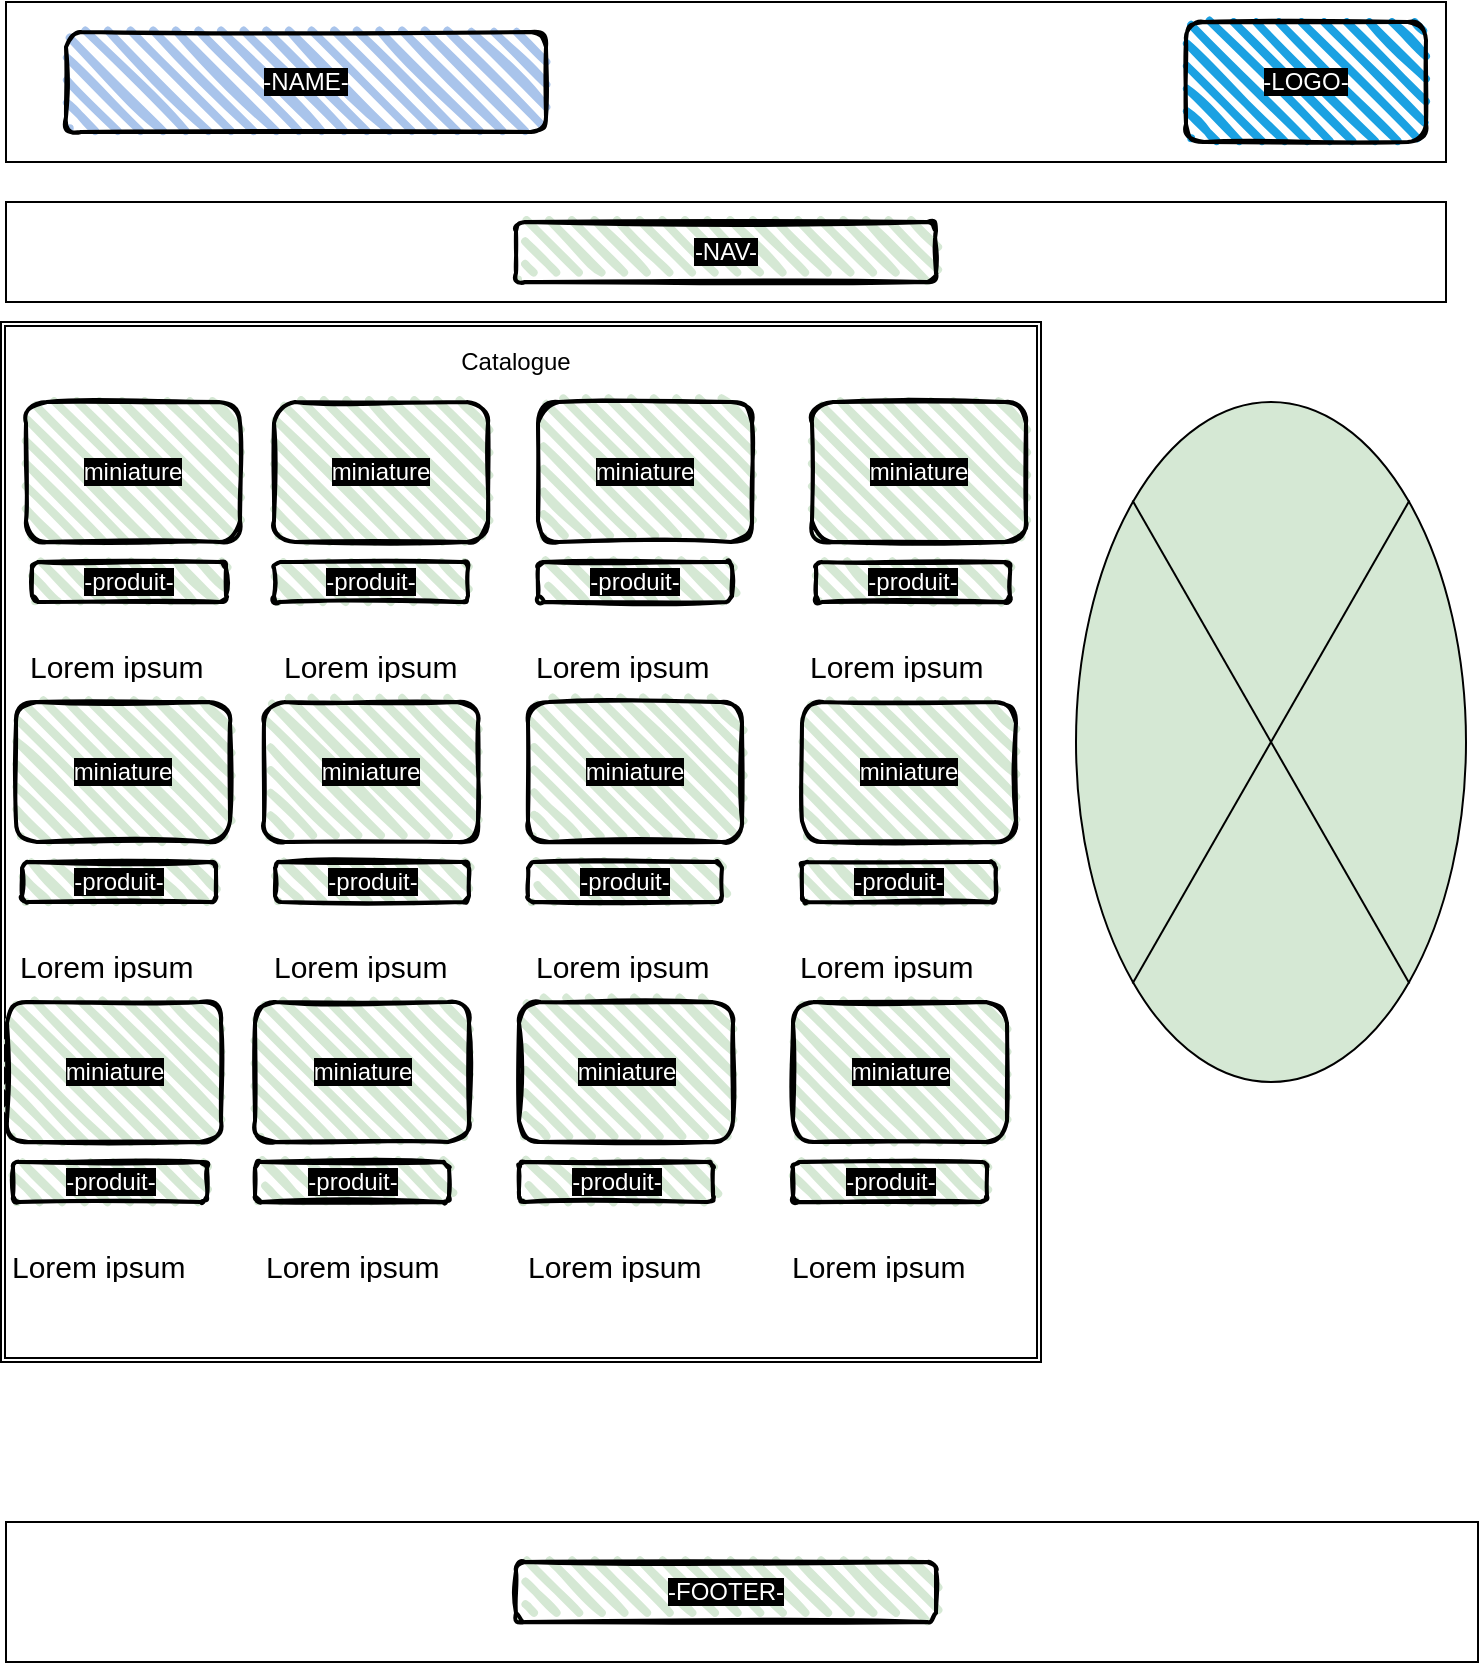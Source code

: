 <mxfile version="13.7.9" type="device"><diagram id="qE-XKnDE_0gh0hYbcAkD" name="Page-1"><mxGraphModel dx="898" dy="437" grid="1" gridSize="10" guides="1" tooltips="1" connect="1" arrows="1" fold="1" page="1" pageScale="1" pageWidth="827" pageHeight="1169" math="0" shadow="0"><root><mxCell id="0"/><mxCell id="1" parent="0"/><mxCell id="WqjNQth49GVltSgnQ_ig-1" value="" style="rounded=0;whiteSpace=wrap;html=1;" parent="1" vertex="1"><mxGeometry x="60" y="40" width="720" height="80" as="geometry"/></mxCell><mxCell id="WqjNQth49GVltSgnQ_ig-2" value="&lt;font color=&quot;#ffffff&quot;&gt;&lt;span style=&quot;background-color: rgb(0 , 0 , 0)&quot;&gt;-LOGO-&lt;/span&gt;&lt;/font&gt;" style="rounded=1;whiteSpace=wrap;html=1;strokeWidth=2;fillWeight=4;hachureGap=8;hachureAngle=45;fillColor=#1ba1e2;sketch=1;" parent="1" vertex="1"><mxGeometry x="650" y="50" width="120" height="60" as="geometry"/></mxCell><mxCell id="WqjNQth49GVltSgnQ_ig-3" value="&lt;span style=&quot;background-color: rgb(0 , 0 , 0)&quot;&gt;&lt;font color=&quot;#ffffff&quot;&gt;-NAME-&lt;/font&gt;&lt;/span&gt;" style="rounded=1;whiteSpace=wrap;html=1;strokeWidth=2;fillWeight=4;hachureGap=8;hachureAngle=45;sketch=1;fillColor=#A9C4EB;" parent="1" vertex="1"><mxGeometry x="90" y="55" width="240" height="50" as="geometry"/></mxCell><mxCell id="WqjNQth49GVltSgnQ_ig-4" value="" style="rounded=0;whiteSpace=wrap;html=1;" parent="1" vertex="1"><mxGeometry x="60" y="140" width="720" height="50" as="geometry"/></mxCell><mxCell id="WqjNQth49GVltSgnQ_ig-5" value="&lt;span style=&quot;background-color: rgb(0 , 0 , 0)&quot;&gt;&lt;font color=&quot;#ffffff&quot;&gt;-NAV-&lt;/font&gt;&lt;/span&gt;" style="rounded=1;whiteSpace=wrap;html=1;strokeWidth=2;fillWeight=4;hachureGap=8;hachureAngle=45;sketch=1;fillColor=#D5E8D4;" parent="1" vertex="1"><mxGeometry x="315" y="150" width="210" height="30" as="geometry"/></mxCell><mxCell id="WqjNQth49GVltSgnQ_ig-6" value="" style="rounded=0;whiteSpace=wrap;html=1;" parent="1" vertex="1"><mxGeometry x="60" y="800" width="736" height="70" as="geometry"/></mxCell><mxCell id="WqjNQth49GVltSgnQ_ig-7" value="&lt;span style=&quot;background-color: rgb(0 , 0 , 0)&quot;&gt;&lt;font color=&quot;#ffffff&quot;&gt;-FOOTER-&lt;/font&gt;&lt;/span&gt;" style="rounded=1;whiteSpace=wrap;html=1;strokeWidth=2;fillWeight=4;hachureGap=8;hachureAngle=45;sketch=1;fillColor=#D5E8D4;" parent="1" vertex="1"><mxGeometry x="315" y="820" width="210" height="30" as="geometry"/></mxCell><mxCell id="WqjNQth49GVltSgnQ_ig-8" value="" style="shape=ext;double=1;rounded=0;whiteSpace=wrap;html=1;" parent="1" vertex="1"><mxGeometry x="57.5" y="200" width="520" height="520" as="geometry"/></mxCell><mxCell id="WqjNQth49GVltSgnQ_ig-11" value="" style="shape=sumEllipse;perimeter=ellipsePerimeter;whiteSpace=wrap;html=1;backgroundOutline=1;fillColor=#D5E8D4;" parent="1" vertex="1"><mxGeometry x="595" y="240" width="195" height="340" as="geometry"/></mxCell><mxCell id="suOR3lNxOIlBSVyUFUmW-1" value="&lt;span style=&quot;background-color: rgb(0 , 0 , 0)&quot;&gt;&lt;font color=&quot;#ffffff&quot;&gt;-produit-&lt;/font&gt;&lt;/span&gt;" style="rounded=1;whiteSpace=wrap;html=1;strokeWidth=2;fillWeight=4;hachureGap=8;hachureAngle=45;sketch=1;fillColor=#D5E8D4;" vertex="1" parent="1"><mxGeometry x="68" y="470" width="97" height="20" as="geometry"/></mxCell><mxCell id="suOR3lNxOIlBSVyUFUmW-2" value="&lt;span style=&quot;background-color: rgb(0 , 0 , 0)&quot;&gt;&lt;font color=&quot;#ffffff&quot;&gt;miniature&lt;/font&gt;&lt;/span&gt;" style="rounded=1;whiteSpace=wrap;html=1;strokeWidth=2;fillWeight=4;hachureGap=8;hachureAngle=45;sketch=1;fillColor=#D5E8D4;" vertex="1" parent="1"><mxGeometry x="65" y="390" width="107" height="70" as="geometry"/></mxCell><mxCell id="suOR3lNxOIlBSVyUFUmW-3" value="&lt;h1&gt;&lt;font style=&quot;font-weight: normal ; font-size: 15px&quot;&gt;Lorem ipsum&amp;nbsp;&lt;/font&gt;&lt;/h1&gt;" style="text;html=1;strokeColor=none;fillColor=none;spacing=5;spacingTop=-20;whiteSpace=wrap;overflow=hidden;rounded=0;" vertex="1" parent="1"><mxGeometry x="62" y="500" width="113" height="30" as="geometry"/></mxCell><mxCell id="suOR3lNxOIlBSVyUFUmW-4" value="&lt;h1&gt;&lt;font style=&quot;font-weight: normal ; font-size: 15px&quot;&gt;Lorem ipsum&amp;nbsp;&lt;/font&gt;&lt;/h1&gt;" style="text;html=1;strokeColor=none;fillColor=none;spacing=5;spacingTop=-20;whiteSpace=wrap;overflow=hidden;rounded=0;" vertex="1" parent="1"><mxGeometry x="189" y="500" width="113" height="30" as="geometry"/></mxCell><mxCell id="suOR3lNxOIlBSVyUFUmW-5" value="&lt;span style=&quot;background-color: rgb(0 , 0 , 0)&quot;&gt;&lt;font color=&quot;#ffffff&quot;&gt;-produit-&lt;/font&gt;&lt;/span&gt;" style="rounded=1;whiteSpace=wrap;html=1;strokeWidth=2;fillWeight=4;hachureGap=8;hachureAngle=45;sketch=1;fillColor=#D5E8D4;" vertex="1" parent="1"><mxGeometry x="63.5" y="620" width="97" height="20" as="geometry"/></mxCell><mxCell id="suOR3lNxOIlBSVyUFUmW-6" value="&lt;span style=&quot;background-color: rgb(0 , 0 , 0)&quot;&gt;&lt;font color=&quot;#ffffff&quot;&gt;miniature&lt;/font&gt;&lt;/span&gt;" style="rounded=1;whiteSpace=wrap;html=1;strokeWidth=2;fillWeight=4;hachureGap=8;hachureAngle=45;sketch=1;fillColor=#D5E8D4;" vertex="1" parent="1"><mxGeometry x="60.5" y="540" width="107" height="70" as="geometry"/></mxCell><mxCell id="suOR3lNxOIlBSVyUFUmW-7" value="&lt;h1&gt;&lt;font style=&quot;font-weight: normal ; font-size: 15px&quot;&gt;Lorem ipsum&amp;nbsp;&lt;/font&gt;&lt;/h1&gt;" style="text;html=1;strokeColor=none;fillColor=none;spacing=5;spacingTop=-20;whiteSpace=wrap;overflow=hidden;rounded=0;" vertex="1" parent="1"><mxGeometry x="57.5" y="650" width="113" height="30" as="geometry"/></mxCell><mxCell id="suOR3lNxOIlBSVyUFUmW-8" value="&lt;h1&gt;&lt;font style=&quot;font-weight: normal ; font-size: 15px&quot;&gt;Lorem ipsum&amp;nbsp;&lt;/font&gt;&lt;/h1&gt;" style="text;html=1;strokeColor=none;fillColor=none;spacing=5;spacingTop=-20;whiteSpace=wrap;overflow=hidden;rounded=0;" vertex="1" parent="1"><mxGeometry x="184.5" y="650" width="113" height="30" as="geometry"/></mxCell><mxCell id="suOR3lNxOIlBSVyUFUmW-9" value="&lt;span style=&quot;background-color: rgb(0 , 0 , 0)&quot;&gt;&lt;font color=&quot;#ffffff&quot;&gt;-produit-&lt;/font&gt;&lt;/span&gt;" style="rounded=1;whiteSpace=wrap;html=1;strokeWidth=2;fillWeight=4;hachureGap=8;hachureAngle=45;sketch=1;fillColor=#D5E8D4;" vertex="1" parent="1"><mxGeometry x="184.5" y="620" width="97" height="20" as="geometry"/></mxCell><mxCell id="suOR3lNxOIlBSVyUFUmW-10" value="&lt;span style=&quot;background-color: rgb(0 , 0 , 0)&quot;&gt;&lt;font color=&quot;#ffffff&quot;&gt;miniature&lt;/font&gt;&lt;/span&gt;" style="rounded=1;whiteSpace=wrap;html=1;strokeWidth=2;fillWeight=4;hachureGap=8;hachureAngle=45;sketch=1;fillColor=#D5E8D4;" vertex="1" parent="1"><mxGeometry x="184.5" y="540" width="107" height="70" as="geometry"/></mxCell><mxCell id="suOR3lNxOIlBSVyUFUmW-11" value="&lt;span style=&quot;background-color: rgb(0 , 0 , 0)&quot;&gt;&lt;font color=&quot;#ffffff&quot;&gt;miniature&lt;/font&gt;&lt;/span&gt;" style="rounded=1;whiteSpace=wrap;html=1;strokeWidth=2;fillWeight=4;hachureGap=8;hachureAngle=45;sketch=1;fillColor=#D5E8D4;" vertex="1" parent="1"><mxGeometry x="453.5" y="540" width="107" height="70" as="geometry"/></mxCell><mxCell id="suOR3lNxOIlBSVyUFUmW-12" value="&lt;span style=&quot;background-color: rgb(0 , 0 , 0)&quot;&gt;&lt;font color=&quot;#ffffff&quot;&gt;-produit-&lt;/font&gt;&lt;/span&gt;" style="rounded=1;whiteSpace=wrap;html=1;strokeWidth=2;fillWeight=4;hachureGap=8;hachureAngle=45;sketch=1;fillColor=#D5E8D4;" vertex="1" parent="1"><mxGeometry x="453.5" y="620" width="97" height="20" as="geometry"/></mxCell><mxCell id="suOR3lNxOIlBSVyUFUmW-13" value="&lt;h1&gt;&lt;font style=&quot;font-weight: normal ; font-size: 15px&quot;&gt;Lorem ipsum&amp;nbsp;&lt;/font&gt;&lt;/h1&gt;" style="text;html=1;strokeColor=none;fillColor=none;spacing=5;spacingTop=-20;whiteSpace=wrap;overflow=hidden;rounded=0;" vertex="1" parent="1"><mxGeometry x="447.5" y="650" width="113" height="30" as="geometry"/></mxCell><mxCell id="suOR3lNxOIlBSVyUFUmW-14" value="&lt;span style=&quot;background-color: rgb(0 , 0 , 0)&quot;&gt;&lt;font color=&quot;#ffffff&quot;&gt;miniature&lt;/font&gt;&lt;/span&gt;" style="rounded=1;whiteSpace=wrap;html=1;strokeWidth=2;fillWeight=4;hachureGap=8;hachureAngle=45;sketch=1;fillColor=#D5E8D4;" vertex="1" parent="1"><mxGeometry x="316.5" y="540" width="107" height="70" as="geometry"/></mxCell><mxCell id="suOR3lNxOIlBSVyUFUmW-15" value="&lt;span style=&quot;background-color: rgb(0 , 0 , 0)&quot;&gt;&lt;font color=&quot;#ffffff&quot;&gt;-produit-&lt;/font&gt;&lt;/span&gt;" style="rounded=1;whiteSpace=wrap;html=1;strokeWidth=2;fillWeight=4;hachureGap=8;hachureAngle=45;sketch=1;fillColor=#D5E8D4;" vertex="1" parent="1"><mxGeometry x="316.5" y="620" width="97" height="20" as="geometry"/></mxCell><mxCell id="suOR3lNxOIlBSVyUFUmW-16" value="&lt;h1&gt;&lt;font style=&quot;font-weight: normal ; font-size: 15px&quot;&gt;Lorem ipsum&amp;nbsp;&lt;/font&gt;&lt;/h1&gt;" style="text;html=1;strokeColor=none;fillColor=none;spacing=5;spacingTop=-20;whiteSpace=wrap;overflow=hidden;rounded=0;" vertex="1" parent="1"><mxGeometry x="315.5" y="650" width="113" height="30" as="geometry"/></mxCell><mxCell id="suOR3lNxOIlBSVyUFUmW-17" value="&lt;span style=&quot;background-color: rgb(0 , 0 , 0)&quot;&gt;&lt;font color=&quot;#ffffff&quot;&gt;miniature&lt;/font&gt;&lt;/span&gt;" style="rounded=1;whiteSpace=wrap;html=1;strokeWidth=2;fillWeight=4;hachureGap=8;hachureAngle=45;sketch=1;fillColor=#D5E8D4;" vertex="1" parent="1"><mxGeometry x="70" y="240" width="107" height="70" as="geometry"/></mxCell><mxCell id="suOR3lNxOIlBSVyUFUmW-18" value="&lt;span style=&quot;background-color: rgb(0 , 0 , 0)&quot;&gt;&lt;font color=&quot;#ffffff&quot;&gt;-produit-&lt;/font&gt;&lt;/span&gt;" style="rounded=1;whiteSpace=wrap;html=1;strokeWidth=2;fillWeight=4;hachureGap=8;hachureAngle=45;sketch=1;fillColor=#D5E8D4;" vertex="1" parent="1"><mxGeometry x="73" y="320" width="97" height="20" as="geometry"/></mxCell><mxCell id="suOR3lNxOIlBSVyUFUmW-19" value="&lt;h1&gt;&lt;font style=&quot;font-weight: normal ; font-size: 15px&quot;&gt;Lorem ipsum&amp;nbsp;&lt;/font&gt;&lt;/h1&gt;" style="text;html=1;strokeColor=none;fillColor=none;spacing=5;spacingTop=-20;whiteSpace=wrap;overflow=hidden;rounded=0;" vertex="1" parent="1"><mxGeometry x="67" y="350" width="113" height="30" as="geometry"/></mxCell><mxCell id="suOR3lNxOIlBSVyUFUmW-20" value="&lt;span style=&quot;background-color: rgb(0 , 0 , 0)&quot;&gt;&lt;font color=&quot;#ffffff&quot;&gt;miniature&lt;/font&gt;&lt;/span&gt;" style="rounded=1;whiteSpace=wrap;html=1;strokeWidth=2;fillWeight=4;hachureGap=8;hachureAngle=45;sketch=1;fillColor=#D5E8D4;" vertex="1" parent="1"><mxGeometry x="194" y="240" width="107" height="70" as="geometry"/></mxCell><mxCell id="suOR3lNxOIlBSVyUFUmW-21" value="&lt;span style=&quot;background-color: rgb(0 , 0 , 0)&quot;&gt;&lt;font color=&quot;#ffffff&quot;&gt;-produit-&lt;/font&gt;&lt;/span&gt;" style="rounded=1;whiteSpace=wrap;html=1;strokeWidth=2;fillWeight=4;hachureGap=8;hachureAngle=45;sketch=1;fillColor=#D5E8D4;" vertex="1" parent="1"><mxGeometry x="194" y="320" width="97" height="20" as="geometry"/></mxCell><mxCell id="suOR3lNxOIlBSVyUFUmW-22" value="&lt;h1&gt;&lt;font style=&quot;font-weight: normal ; font-size: 15px&quot;&gt;Lorem ipsum&amp;nbsp;&lt;/font&gt;&lt;/h1&gt;" style="text;html=1;strokeColor=none;fillColor=none;spacing=5;spacingTop=-20;whiteSpace=wrap;overflow=hidden;rounded=0;" vertex="1" parent="1"><mxGeometry x="194" y="350" width="113" height="30" as="geometry"/></mxCell><mxCell id="suOR3lNxOIlBSVyUFUmW-23" value="&lt;span style=&quot;background-color: rgb(0 , 0 , 0)&quot;&gt;&lt;font color=&quot;#ffffff&quot;&gt;miniature&lt;/font&gt;&lt;/span&gt;" style="rounded=1;whiteSpace=wrap;html=1;strokeWidth=2;fillWeight=4;hachureGap=8;hachureAngle=45;sketch=1;fillColor=#D5E8D4;" vertex="1" parent="1"><mxGeometry x="326" y="240" width="107" height="70" as="geometry"/></mxCell><mxCell id="suOR3lNxOIlBSVyUFUmW-24" value="&lt;span style=&quot;background-color: rgb(0 , 0 , 0)&quot;&gt;&lt;font color=&quot;#ffffff&quot;&gt;-produit-&lt;/font&gt;&lt;/span&gt;" style="rounded=1;whiteSpace=wrap;html=1;strokeWidth=2;fillWeight=4;hachureGap=8;hachureAngle=45;sketch=1;fillColor=#D5E8D4;" vertex="1" parent="1"><mxGeometry x="326" y="320" width="97" height="20" as="geometry"/></mxCell><mxCell id="suOR3lNxOIlBSVyUFUmW-25" value="&lt;h1&gt;&lt;font style=&quot;font-weight: normal ; font-size: 15px&quot;&gt;Lorem ipsum&amp;nbsp;&lt;/font&gt;&lt;/h1&gt;" style="text;html=1;strokeColor=none;fillColor=none;spacing=5;spacingTop=-20;whiteSpace=wrap;overflow=hidden;rounded=0;" vertex="1" parent="1"><mxGeometry x="320" y="350" width="113" height="30" as="geometry"/></mxCell><mxCell id="suOR3lNxOIlBSVyUFUmW-26" value="&lt;span style=&quot;background-color: rgb(0 , 0 , 0)&quot;&gt;&lt;font color=&quot;#ffffff&quot;&gt;miniature&lt;/font&gt;&lt;/span&gt;" style="rounded=1;whiteSpace=wrap;html=1;strokeWidth=2;fillWeight=4;hachureGap=8;hachureAngle=45;sketch=1;fillColor=#D5E8D4;" vertex="1" parent="1"><mxGeometry x="463" y="240" width="107" height="70" as="geometry"/></mxCell><mxCell id="suOR3lNxOIlBSVyUFUmW-27" value="&lt;h1&gt;&lt;font style=&quot;font-weight: normal ; font-size: 15px&quot;&gt;Lorem ipsum&amp;nbsp;&lt;/font&gt;&lt;/h1&gt;" style="text;html=1;strokeColor=none;fillColor=none;spacing=5;spacingTop=-20;whiteSpace=wrap;overflow=hidden;rounded=0;" vertex="1" parent="1"><mxGeometry x="457" y="350" width="113" height="30" as="geometry"/></mxCell><mxCell id="suOR3lNxOIlBSVyUFUmW-28" value="&lt;span style=&quot;background-color: rgb(0 , 0 , 0)&quot;&gt;&lt;font color=&quot;#ffffff&quot;&gt;miniature&lt;/font&gt;&lt;/span&gt;" style="rounded=1;whiteSpace=wrap;html=1;strokeWidth=2;fillWeight=4;hachureGap=8;hachureAngle=45;sketch=1;fillColor=#D5E8D4;" vertex="1" parent="1"><mxGeometry x="458" y="390" width="107" height="70" as="geometry"/></mxCell><mxCell id="suOR3lNxOIlBSVyUFUmW-29" value="&lt;span style=&quot;background-color: rgb(0 , 0 , 0)&quot;&gt;&lt;font color=&quot;#ffffff&quot;&gt;-produit-&lt;/font&gt;&lt;/span&gt;" style="rounded=1;whiteSpace=wrap;html=1;strokeWidth=2;fillWeight=4;hachureGap=8;hachureAngle=45;sketch=1;fillColor=#D5E8D4;" vertex="1" parent="1"><mxGeometry x="458" y="470" width="97" height="20" as="geometry"/></mxCell><mxCell id="suOR3lNxOIlBSVyUFUmW-30" value="&lt;h1&gt;&lt;font style=&quot;font-weight: normal ; font-size: 15px&quot;&gt;Lorem ipsum&amp;nbsp;&lt;/font&gt;&lt;/h1&gt;" style="text;html=1;strokeColor=none;fillColor=none;spacing=5;spacingTop=-20;whiteSpace=wrap;overflow=hidden;rounded=0;" vertex="1" parent="1"><mxGeometry x="452" y="500" width="113" height="30" as="geometry"/></mxCell><mxCell id="suOR3lNxOIlBSVyUFUmW-31" value="&lt;h1&gt;&lt;font style=&quot;font-weight: normal ; font-size: 15px&quot;&gt;Lorem ipsum&amp;nbsp;&lt;/font&gt;&lt;/h1&gt;" style="text;html=1;strokeColor=none;fillColor=none;spacing=5;spacingTop=-20;whiteSpace=wrap;overflow=hidden;rounded=0;" vertex="1" parent="1"><mxGeometry x="320" y="500" width="113" height="30" as="geometry"/></mxCell><mxCell id="suOR3lNxOIlBSVyUFUmW-32" value="&lt;span style=&quot;background-color: rgb(0 , 0 , 0)&quot;&gt;&lt;font color=&quot;#ffffff&quot;&gt;-produit-&lt;/font&gt;&lt;/span&gt;" style="rounded=1;whiteSpace=wrap;html=1;strokeWidth=2;fillWeight=4;hachureGap=8;hachureAngle=45;sketch=1;fillColor=#D5E8D4;" vertex="1" parent="1"><mxGeometry x="321" y="470" width="97" height="20" as="geometry"/></mxCell><mxCell id="suOR3lNxOIlBSVyUFUmW-33" value="&lt;span style=&quot;background-color: rgb(0 , 0 , 0)&quot;&gt;&lt;font color=&quot;#ffffff&quot;&gt;miniature&lt;/font&gt;&lt;/span&gt;" style="rounded=1;whiteSpace=wrap;html=1;strokeWidth=2;fillWeight=4;hachureGap=8;hachureAngle=45;sketch=1;fillColor=#D5E8D4;" vertex="1" parent="1"><mxGeometry x="321" y="390" width="107" height="70" as="geometry"/></mxCell><mxCell id="suOR3lNxOIlBSVyUFUmW-34" value="&lt;span style=&quot;background-color: rgb(0 , 0 , 0)&quot;&gt;&lt;font color=&quot;#ffffff&quot;&gt;miniature&lt;/font&gt;&lt;/span&gt;" style="rounded=1;whiteSpace=wrap;html=1;strokeWidth=2;fillWeight=4;hachureGap=8;hachureAngle=45;sketch=1;fillColor=#D5E8D4;" vertex="1" parent="1"><mxGeometry x="189" y="390" width="107" height="70" as="geometry"/></mxCell><mxCell id="suOR3lNxOIlBSVyUFUmW-37" value="&lt;span style=&quot;background-color: rgb(0 , 0 , 0)&quot;&gt;&lt;font color=&quot;#ffffff&quot;&gt;-produit-&lt;/font&gt;&lt;/span&gt;" style="rounded=1;whiteSpace=wrap;html=1;strokeWidth=2;fillWeight=4;hachureGap=8;hachureAngle=45;sketch=1;fillColor=#D5E8D4;" vertex="1" parent="1"><mxGeometry x="194.5" y="470" width="97" height="20" as="geometry"/></mxCell><mxCell id="suOR3lNxOIlBSVyUFUmW-38" value="&lt;span style=&quot;background-color: rgb(0 , 0 , 0)&quot;&gt;&lt;font color=&quot;#ffffff&quot;&gt;-produit-&lt;/font&gt;&lt;/span&gt;" style="rounded=1;whiteSpace=wrap;html=1;strokeWidth=2;fillWeight=4;hachureGap=8;hachureAngle=45;sketch=1;fillColor=#D5E8D4;" vertex="1" parent="1"><mxGeometry x="465" y="320" width="97" height="20" as="geometry"/></mxCell><mxCell id="suOR3lNxOIlBSVyUFUmW-39" value="Catalogue" style="text;html=1;strokeColor=none;fillColor=none;align=center;verticalAlign=middle;whiteSpace=wrap;rounded=0;" vertex="1" parent="1"><mxGeometry x="295" y="210" width="40" height="20" as="geometry"/></mxCell></root></mxGraphModel></diagram></mxfile>